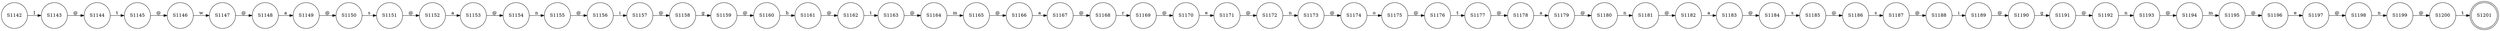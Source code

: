 // NFA graph
digraph {
	graph [rankdir=LR]
	S1142 [label=S1142 shape=circle]
	S1142 -> S1143 [label=I]
	S1143 [label=S1143 shape=circle]
	S1143 -> S1144 [label="@"]
	S1144 [label=S1144 shape=circle]
	S1144 -> S1145 [label=t]
	S1145 [label=S1145 shape=circle]
	S1145 -> S1146 [label="@"]
	S1146 [label=S1146 shape=circle]
	S1146 -> S1147 [label=w]
	S1147 [label=S1147 shape=circle]
	S1147 -> S1148 [label="@"]
	S1148 [label=S1148 shape=circle]
	S1148 -> S1149 [label=a]
	S1149 [label=S1149 shape=circle]
	S1149 -> S1150 [label="@"]
	S1150 [label=S1150 shape=circle]
	S1150 -> S1151 [label=s]
	S1151 [label=S1151 shape=circle]
	S1151 -> S1152 [label="@"]
	S1152 [label=S1152 shape=circle]
	S1152 -> S1153 [label=a]
	S1153 [label=S1153 shape=circle]
	S1153 -> S1154 [label="@"]
	S1154 [label=S1154 shape=circle]
	S1154 -> S1155 [label=n]
	S1155 [label=S1155 shape=circle]
	S1155 -> S1156 [label="@"]
	S1156 [label=S1156 shape=circle]
	S1156 -> S1157 [label=i]
	S1157 [label=S1157 shape=circle]
	S1157 -> S1158 [label="@"]
	S1158 [label=S1158 shape=circle]
	S1158 -> S1159 [label=g]
	S1159 [label=S1159 shape=circle]
	S1159 -> S1160 [label="@"]
	S1160 [label=S1160 shape=circle]
	S1160 -> S1161 [label=h]
	S1161 [label=S1161 shape=circle]
	S1161 -> S1162 [label="@"]
	S1162 [label=S1162 shape=circle]
	S1162 -> S1163 [label=t]
	S1163 [label=S1163 shape=circle]
	S1163 -> S1164 [label="@"]
	S1164 [label=S1164 shape=circle]
	S1164 -> S1165 [label=m]
	S1165 [label=S1165 shape=circle]
	S1165 -> S1166 [label="@"]
	S1166 [label=S1166 shape=circle]
	S1166 -> S1167 [label=a]
	S1167 [label=S1167 shape=circle]
	S1167 -> S1168 [label="@"]
	S1168 [label=S1168 shape=circle]
	S1168 -> S1169 [label=r]
	S1169 [label=S1169 shape=circle]
	S1169 -> S1170 [label="@"]
	S1170 [label=S1170 shape=circle]
	S1170 -> S1171 [label=e]
	S1171 [label=S1171 shape=circle]
	S1171 -> S1172 [label="@"]
	S1172 [label=S1172 shape=circle]
	S1172 -> S1173 [label=n]
	S1173 [label=S1173 shape=circle]
	S1173 -> S1174 [label="@"]
	S1174 [label=S1174 shape=circle]
	S1174 -> S1175 [label=o]
	S1175 [label=S1175 shape=circle]
	S1175 -> S1176 [label="@"]
	S1176 [label=S1176 shape=circle]
	S1176 -> S1177 [label=t]
	S1177 [label=S1177 shape=circle]
	S1177 -> S1178 [label="@"]
	S1178 [label=S1178 shape=circle]
	S1178 -> S1179 [label=a]
	S1179 [label=S1179 shape=circle]
	S1179 -> S1180 [label="@"]
	S1180 [label=S1180 shape=circle]
	S1180 -> S1181 [label=n]
	S1181 [label=S1181 shape=circle]
	S1181 -> S1182 [label="@"]
	S1182 [label=S1182 shape=circle]
	S1182 -> S1183 [label=a]
	S1183 [label=S1183 shape=circle]
	S1183 -> S1184 [label="@"]
	S1184 [label=S1184 shape=circle]
	S1184 -> S1185 [label=s]
	S1185 [label=S1185 shape=circle]
	S1185 -> S1186 [label="@"]
	S1186 [label=S1186 shape=circle]
	S1186 -> S1187 [label=s]
	S1187 [label=S1187 shape=circle]
	S1187 -> S1188 [label="@"]
	S1188 [label=S1188 shape=circle]
	S1188 -> S1189 [label=i]
	S1189 [label=S1189 shape=circle]
	S1189 -> S1190 [label="@"]
	S1190 [label=S1190 shape=circle]
	S1190 -> S1191 [label=g]
	S1191 [label=S1191 shape=circle]
	S1191 -> S1192 [label="@"]
	S1192 [label=S1192 shape=circle]
	S1192 -> S1193 [label=n]
	S1193 [label=S1193 shape=circle]
	S1193 -> S1194 [label="@"]
	S1194 [label=S1194 shape=circle]
	S1194 -> S1195 [label=m]
	S1195 [label=S1195 shape=circle]
	S1195 -> S1196 [label="@"]
	S1196 [label=S1196 shape=circle]
	S1196 -> S1197 [label=e]
	S1197 [label=S1197 shape=circle]
	S1197 -> S1198 [label="@"]
	S1198 [label=S1198 shape=circle]
	S1198 -> S1199 [label=n]
	S1199 [label=S1199 shape=circle]
	S1199 -> S1200 [label="@"]
	S1200 [label=S1200 shape=circle]
	S1200 -> S1201 [label=t]
	S1201 [label=S1201 shape=doublecircle]
}
